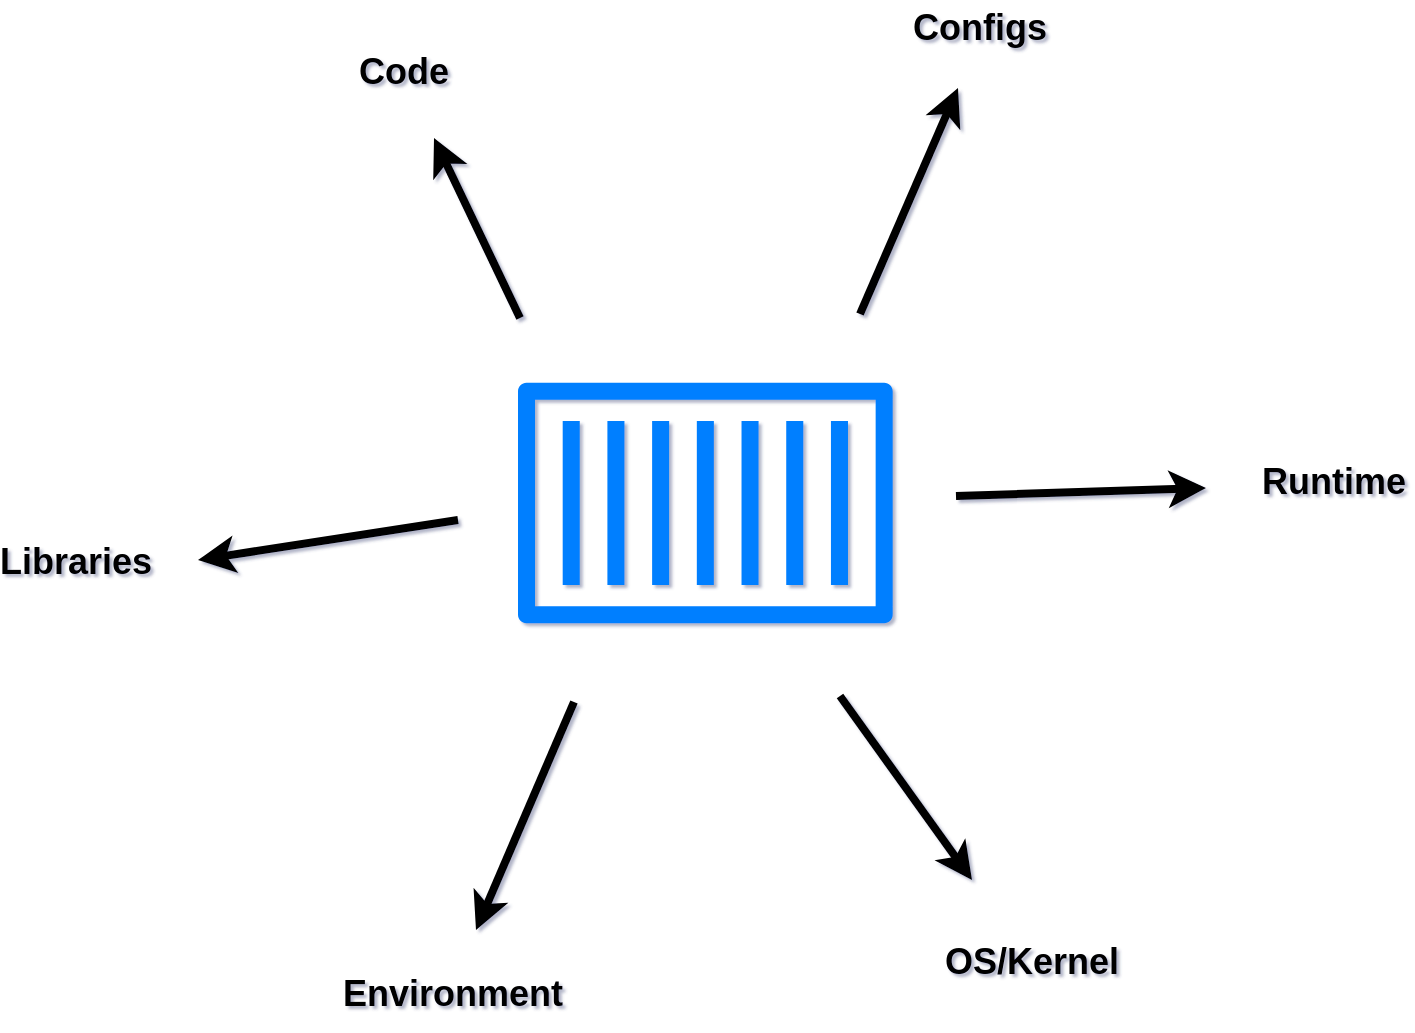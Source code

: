 <mxfile version="24.2.3" type="github">
  <diagram name="Page-1" id="2lbX3_ptLJk6MYNKhkgl">
    <mxGraphModel dx="1194" dy="681" grid="0" gridSize="10" guides="1" tooltips="1" connect="1" arrows="1" fold="1" page="0" pageScale="1" pageWidth="2380" pageHeight="3107" background="none" math="0" shadow="1">
      <root>
        <mxCell id="0" />
        <mxCell id="1" parent="0" />
        <mxCell id="camoJTw9AjYNHCTafV9I-1" value="" style="outlineConnect=0;fontColor=#232F3E;gradientColor=none;fillColor=#007FFF;strokeColor=none;dashed=0;verticalLabelPosition=bottom;verticalAlign=top;align=center;html=1;fontSize=18;fontStyle=1;aspect=fixed;pointerEvents=1;shape=mxgraph.aws4.container_1;rounded=0;" parent="1" vertex="1">
          <mxGeometry x="495" y="255" width="187.35" height="121" as="geometry" />
        </mxCell>
        <mxCell id="camoJTw9AjYNHCTafV9I-3" value="Code" style="text;align=center;html=1;verticalAlign=middle;whiteSpace=wrap;rounded=0;fontSize=18;labelBackgroundColor=none;fontColor=#000000;fontStyle=1" parent="1" vertex="1">
          <mxGeometry x="408" y="85" width="60" height="30" as="geometry" />
        </mxCell>
        <mxCell id="camoJTw9AjYNHCTafV9I-4" value="&lt;font style=&quot;font-size: 18px;&quot;&gt;Libraries&lt;/font&gt;" style="text;align=center;html=1;verticalAlign=middle;whiteSpace=wrap;rounded=0;fontSize=18;labelBackgroundColor=none;fontColor=#000000;fontStyle=1" parent="1" vertex="1">
          <mxGeometry x="244" y="330" width="60" height="30" as="geometry" />
        </mxCell>
        <mxCell id="camoJTw9AjYNHCTafV9I-5" value="Configs" style="text;align=center;html=1;verticalAlign=middle;whiteSpace=wrap;rounded=0;fontSize=18;labelBackgroundColor=none;fontColor=#000000;fontStyle=1" parent="1" vertex="1">
          <mxGeometry x="696" y="64" width="60" height="27" as="geometry" />
        </mxCell>
        <mxCell id="camoJTw9AjYNHCTafV9I-6" value="Environment" style="text;align=center;html=1;verticalAlign=middle;whiteSpace=wrap;rounded=0;fontSize=18;labelBackgroundColor=none;fontColor=#000000;fontStyle=1" parent="1" vertex="1">
          <mxGeometry x="408" y="546" width="109" height="30" as="geometry" />
        </mxCell>
        <mxCell id="camoJTw9AjYNHCTafV9I-7" value="Runtime" style="text;align=center;html=1;verticalAlign=middle;whiteSpace=wrap;rounded=0;fontSize=18;labelBackgroundColor=none;fontColor=#000000;fontStyle=1" parent="1" vertex="1">
          <mxGeometry x="873" y="290" width="60" height="30" as="geometry" />
        </mxCell>
        <mxCell id="camoJTw9AjYNHCTafV9I-17" value="" style="endArrow=classic;html=1;rounded=0;labelBackgroundColor=none;fontColor=#000000;strokeColor=#000000;fontStyle=1;fontSize=18;strokeWidth=4;" parent="1" edge="1">
          <mxGeometry width="50" height="50" relative="1" as="geometry">
            <mxPoint x="496" y="223" as="sourcePoint" />
            <mxPoint x="453" y="133" as="targetPoint" />
          </mxGeometry>
        </mxCell>
        <mxCell id="camoJTw9AjYNHCTafV9I-18" value="" style="endArrow=classic;html=1;rounded=0;labelBackgroundColor=none;fontColor=#000000;strokeColor=#000000;fontStyle=1;fontSize=18;strokeWidth=4;" parent="1" edge="1">
          <mxGeometry width="50" height="50" relative="1" as="geometry">
            <mxPoint x="465" y="324" as="sourcePoint" />
            <mxPoint x="335" y="344" as="targetPoint" />
          </mxGeometry>
        </mxCell>
        <mxCell id="camoJTw9AjYNHCTafV9I-19" value="" style="endArrow=classic;html=1;rounded=0;labelBackgroundColor=none;fontColor=#000000;strokeColor=#000000;fontStyle=1;fontSize=18;strokeWidth=4;" parent="1" edge="1">
          <mxGeometry width="50" height="50" relative="1" as="geometry">
            <mxPoint x="666" y="221" as="sourcePoint" />
            <mxPoint x="715" y="108" as="targetPoint" />
          </mxGeometry>
        </mxCell>
        <mxCell id="camoJTw9AjYNHCTafV9I-20" value="" style="endArrow=classic;html=1;rounded=0;labelBackgroundColor=none;fontColor=#000000;strokeColor=#000000;fontStyle=1;fontSize=18;strokeWidth=4;" parent="1" edge="1">
          <mxGeometry width="50" height="50" relative="1" as="geometry">
            <mxPoint x="714" y="312" as="sourcePoint" />
            <mxPoint x="839" y="308" as="targetPoint" />
          </mxGeometry>
        </mxCell>
        <mxCell id="camoJTw9AjYNHCTafV9I-21" value="" style="endArrow=classic;html=1;rounded=0;labelBackgroundColor=none;fontColor=#000000;strokeColor=#000000;fontStyle=1;fontSize=18;strokeWidth=4;" parent="1" edge="1">
          <mxGeometry width="50" height="50" relative="1" as="geometry">
            <mxPoint x="523" y="415" as="sourcePoint" />
            <mxPoint x="474" y="529" as="targetPoint" />
          </mxGeometry>
        </mxCell>
        <mxCell id="camoJTw9AjYNHCTafV9I-22" value="" style="endArrow=classic;html=1;rounded=0;labelBackgroundColor=none;fontColor=#000000;strokeColor=#000000;fontStyle=1;fontSize=18;strokeWidth=4;" parent="1" edge="1">
          <mxGeometry width="50" height="50" relative="1" as="geometry">
            <mxPoint x="656" y="412" as="sourcePoint" />
            <mxPoint x="722" y="504" as="targetPoint" />
          </mxGeometry>
        </mxCell>
        <mxCell id="camoJTw9AjYNHCTafV9I-23" value="OS/Kernel" style="text;align=center;html=1;verticalAlign=middle;whiteSpace=wrap;rounded=0;fontSize=18;labelBackgroundColor=none;fontColor=#000000;fontStyle=1" parent="1" vertex="1">
          <mxGeometry x="722" y="530" width="60" height="30" as="geometry" />
        </mxCell>
      </root>
    </mxGraphModel>
  </diagram>
</mxfile>
